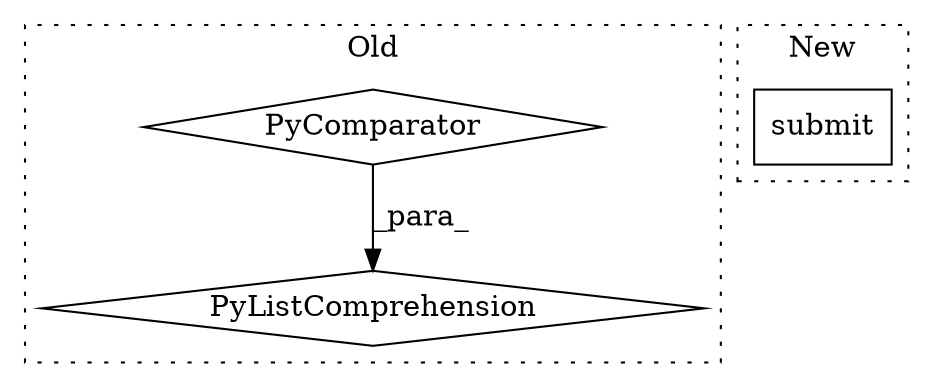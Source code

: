 digraph G {
subgraph cluster0 {
1 [label="PyComparator" a="113" s="3388" l="25" shape="diamond"];
3 [label="PyListComprehension" a="109" s="3305" l="116" shape="diamond"];
label = "Old";
style="dotted";
}
subgraph cluster1 {
2 [label="submit" a="32" s="2847,2863" l="7,1" shape="box"];
label = "New";
style="dotted";
}
1 -> 3 [label="_para_"];
}